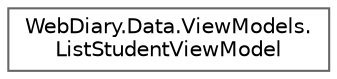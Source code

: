 digraph "Graphical Class Hierarchy"
{
 // LATEX_PDF_SIZE
  bgcolor="transparent";
  edge [fontname=Helvetica,fontsize=10,labelfontname=Helvetica,labelfontsize=10];
  node [fontname=Helvetica,fontsize=10,shape=box,height=0.2,width=0.4];
  rankdir="LR";
  Node0 [id="Node000000",label="WebDiary.Data.ViewModels.\lListStudentViewModel",height=0.2,width=0.4,color="grey40", fillcolor="white", style="filled",URL="$class_web_diary_1_1_data_1_1_view_models_1_1_list_student_view_model.html",tooltip=" "];
}
